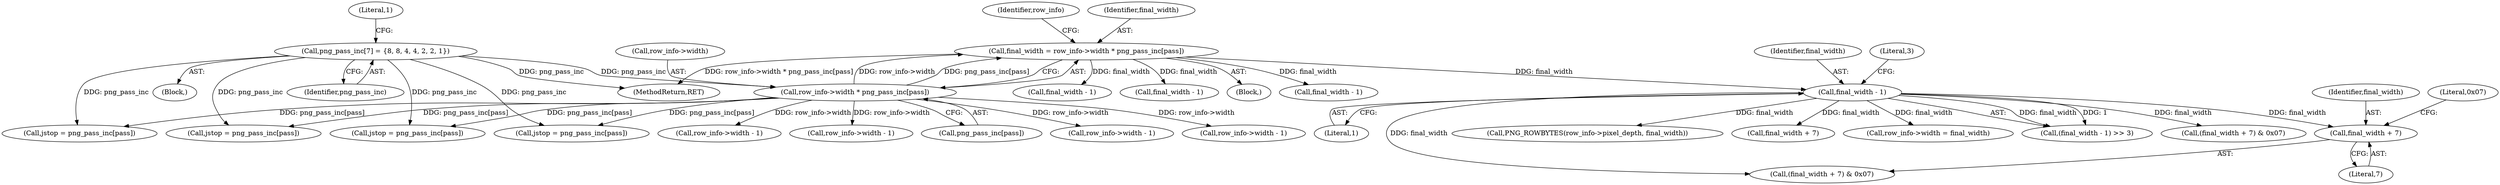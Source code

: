 digraph "0_Chrome_7f3d85b096f66870a15b37c2f40b219b2e292693_10@API" {
"1000226" [label="(Call,final_width + 7)"];
"1000187" [label="(Call,final_width - 1)"];
"1000149" [label="(Call,final_width = row_info->width * png_pass_inc[pass])"];
"1000151" [label="(Call,row_info->width * png_pass_inc[pass])"];
"1000134" [label="(Call,png_pass_inc[7] = {8, 8, 4, 4, 2, 2, 1})"];
"1000567" [label="(Call,row_info->width - 1)"];
"1000840" [label="(Call,row_info->width = final_width)"];
"1000380" [label="(Call,final_width - 1)"];
"1000135" [label="(Identifier,png_pass_inc)"];
"1000188" [label="(Identifier,final_width)"];
"1000186" [label="(Call,(final_width - 1) >> 3)"];
"1000137" [label="(Literal,1)"];
"1000261" [label="(Call,(final_width + 7) & 0x07)"];
"1000152" [label="(Call,row_info->width)"];
"1000592" [label="(Call,jstop = png_pass_inc[pass])"];
"1000190" [label="(Literal,3)"];
"1000189" [label="(Literal,1)"];
"1000197" [label="(Call,jstop = png_pass_inc[pass])"];
"1000776" [label="(Call,row_info->width - 1)"];
"1000225" [label="(Call,(final_width + 7) & 0x07)"];
"1000173" [label="(Call,row_info->width - 1)"];
"1000149" [label="(Call,final_width = row_info->width * png_pass_inc[pass])"];
"1000849" [label="(Call,PNG_ROWBYTES(row_info->pixel_depth, final_width))"];
"1000390" [label="(Call,jstop = png_pass_inc[pass])"];
"1000187" [label="(Call,final_width - 1)"];
"1000150" [label="(Identifier,final_width)"];
"1000105" [label="(Block,)"];
"1000151" [label="(Call,row_info->width * png_pass_inc[pass])"];
"1000581" [label="(Call,final_width - 1)"];
"1000155" [label="(Call,png_pass_inc[pass])"];
"1000262" [label="(Call,final_width + 7)"];
"1000854" [label="(MethodReturn,RET)"];
"1000226" [label="(Call,final_width + 7)"];
"1000160" [label="(Identifier,row_info)"];
"1000228" [label="(Literal,7)"];
"1000147" [label="(Block,)"];
"1000790" [label="(Call,final_width - 1)"];
"1000366" [label="(Call,row_info->width - 1)"];
"1000227" [label="(Identifier,final_width)"];
"1000795" [label="(Call,jstop = png_pass_inc[pass])"];
"1000134" [label="(Call,png_pass_inc[7] = {8, 8, 4, 4, 2, 2, 1})"];
"1000229" [label="(Literal,0x07)"];
"1000226" -> "1000225"  [label="AST: "];
"1000226" -> "1000228"  [label="CFG: "];
"1000227" -> "1000226"  [label="AST: "];
"1000228" -> "1000226"  [label="AST: "];
"1000229" -> "1000226"  [label="CFG: "];
"1000187" -> "1000226"  [label="DDG: final_width"];
"1000187" -> "1000186"  [label="AST: "];
"1000187" -> "1000189"  [label="CFG: "];
"1000188" -> "1000187"  [label="AST: "];
"1000189" -> "1000187"  [label="AST: "];
"1000190" -> "1000187"  [label="CFG: "];
"1000187" -> "1000186"  [label="DDG: final_width"];
"1000187" -> "1000186"  [label="DDG: 1"];
"1000149" -> "1000187"  [label="DDG: final_width"];
"1000187" -> "1000225"  [label="DDG: final_width"];
"1000187" -> "1000261"  [label="DDG: final_width"];
"1000187" -> "1000262"  [label="DDG: final_width"];
"1000187" -> "1000840"  [label="DDG: final_width"];
"1000187" -> "1000849"  [label="DDG: final_width"];
"1000149" -> "1000147"  [label="AST: "];
"1000149" -> "1000151"  [label="CFG: "];
"1000150" -> "1000149"  [label="AST: "];
"1000151" -> "1000149"  [label="AST: "];
"1000160" -> "1000149"  [label="CFG: "];
"1000149" -> "1000854"  [label="DDG: row_info->width * png_pass_inc[pass]"];
"1000151" -> "1000149"  [label="DDG: row_info->width"];
"1000151" -> "1000149"  [label="DDG: png_pass_inc[pass]"];
"1000149" -> "1000380"  [label="DDG: final_width"];
"1000149" -> "1000581"  [label="DDG: final_width"];
"1000149" -> "1000790"  [label="DDG: final_width"];
"1000151" -> "1000155"  [label="CFG: "];
"1000152" -> "1000151"  [label="AST: "];
"1000155" -> "1000151"  [label="AST: "];
"1000134" -> "1000151"  [label="DDG: png_pass_inc"];
"1000151" -> "1000173"  [label="DDG: row_info->width"];
"1000151" -> "1000197"  [label="DDG: png_pass_inc[pass]"];
"1000151" -> "1000366"  [label="DDG: row_info->width"];
"1000151" -> "1000390"  [label="DDG: png_pass_inc[pass]"];
"1000151" -> "1000567"  [label="DDG: row_info->width"];
"1000151" -> "1000592"  [label="DDG: png_pass_inc[pass]"];
"1000151" -> "1000776"  [label="DDG: row_info->width"];
"1000151" -> "1000795"  [label="DDG: png_pass_inc[pass]"];
"1000134" -> "1000105"  [label="AST: "];
"1000134" -> "1000135"  [label="CFG: "];
"1000135" -> "1000134"  [label="AST: "];
"1000137" -> "1000134"  [label="CFG: "];
"1000134" -> "1000854"  [label="DDG: png_pass_inc"];
"1000134" -> "1000197"  [label="DDG: png_pass_inc"];
"1000134" -> "1000390"  [label="DDG: png_pass_inc"];
"1000134" -> "1000592"  [label="DDG: png_pass_inc"];
"1000134" -> "1000795"  [label="DDG: png_pass_inc"];
}
